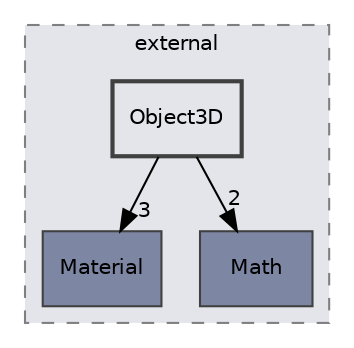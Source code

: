 digraph "C:/__PR00F__/___developing___/projects/PGE/PGE/PURE/include/external/Object3D"
{
 // LATEX_PDF_SIZE
  edge [fontname="Helvetica",fontsize="10",labelfontname="Helvetica",labelfontsize="10"];
  node [fontname="Helvetica",fontsize="10",shape=record];
  compound=true
  subgraph clusterdir_084c3372eb33ddff2f732c4dd4944db2 {
    graph [ bgcolor="#e3e5eb", pencolor="grey50", style="filled,dashed,", label="external", fontname="Helvetica", fontsize="10", URL="dir_084c3372eb33ddff2f732c4dd4944db2.html"]
  dir_1ac687ba744d0e96f36dc3ba86e45c5f [shape=box, label="Material", style="filled,", fillcolor="#7d86a3", color="grey25", URL="dir_1ac687ba744d0e96f36dc3ba86e45c5f.html"];
  dir_9d30ab6d856101f155ec4c9a8abd135d [shape=box, label="Math", style="filled,", fillcolor="#7d86a3", color="grey25", URL="dir_9d30ab6d856101f155ec4c9a8abd135d.html"];
  dir_9079d014ff5bd045c6dc02ba0f396e83 [shape=box, label="Object3D", style="filled,bold,", fillcolor="#e3e5eb", color="grey25", URL="dir_9079d014ff5bd045c6dc02ba0f396e83.html"];
  }
  dir_9079d014ff5bd045c6dc02ba0f396e83->dir_1ac687ba744d0e96f36dc3ba86e45c5f [headlabel="3", labeldistance=1.5 headhref="dir_000019_000013.html"];
  dir_9079d014ff5bd045c6dc02ba0f396e83->dir_9d30ab6d856101f155ec4c9a8abd135d [headlabel="2", labeldistance=1.5 headhref="dir_000019_000016.html"];
}
